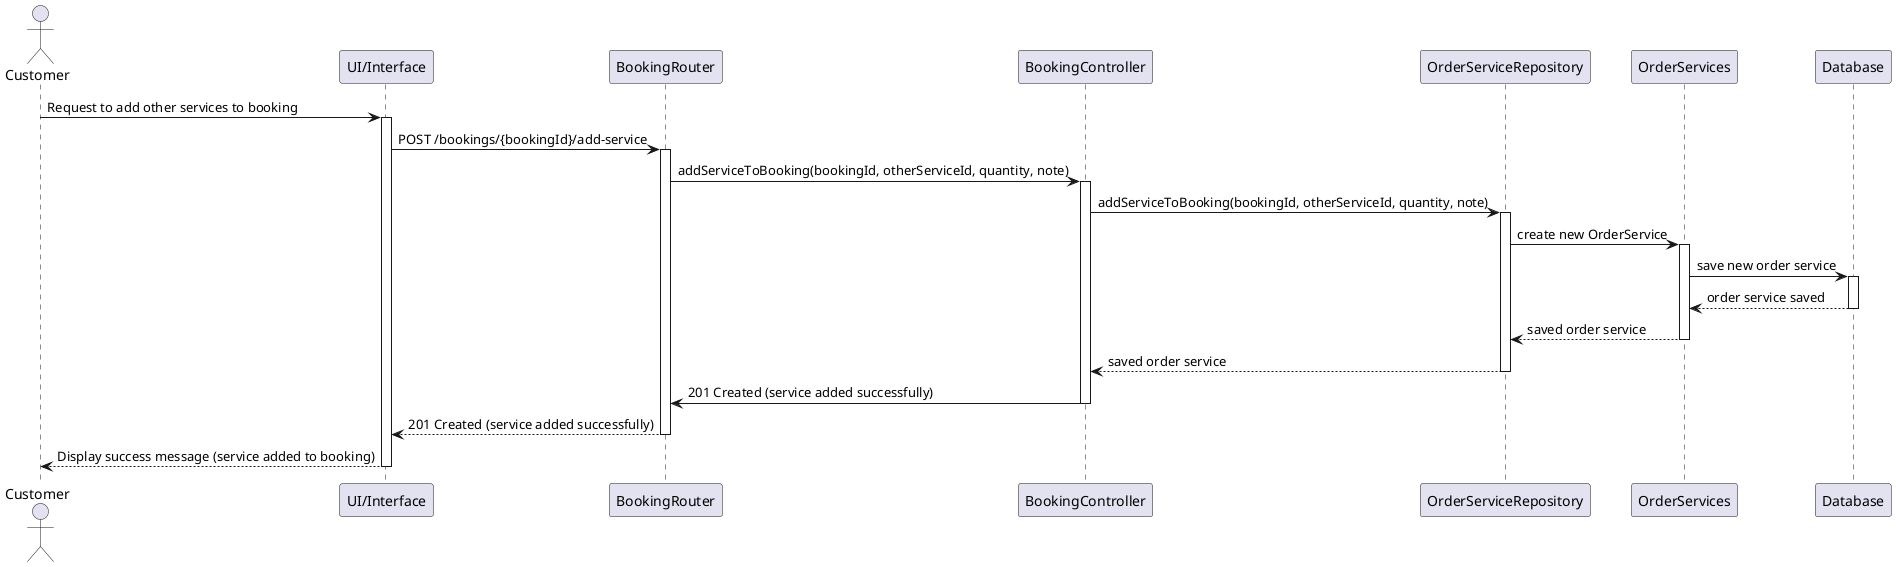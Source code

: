 @startuml
actor Customer
participant "UI/Interface" as UI
participant "BookingRouter" as Router
participant "BookingController" as Controller
participant "OrderServiceRepository" as Repository
participant "OrderServices" as OrderServicesModel
participant "Database" as DB

Customer -> UI: Request to add other services to booking
activate UI
UI -> Router: POST /bookings/{bookingId}/add-service
activate Router
Router -> Controller: addServiceToBooking(bookingId, otherServiceId, quantity, note)
activate Controller
Controller -> Repository: addServiceToBooking(bookingId, otherServiceId, quantity, note)
activate Repository

Repository -> OrderServicesModel: create new OrderService
activate OrderServicesModel
OrderServicesModel -> DB: save new order service
activate DB
DB --> OrderServicesModel: order service saved
deactivate DB
OrderServicesModel --> Repository: saved order service
deactivate OrderServicesModel
Repository --> Controller: saved order service
deactivate Repository

Controller -> Router: 201 Created (service added successfully)
deactivate Controller
Router --> UI: 201 Created (service added successfully)
deactivate Router
UI --> Customer: Display success message (service added to booking)
deactivate UI

@enduml
